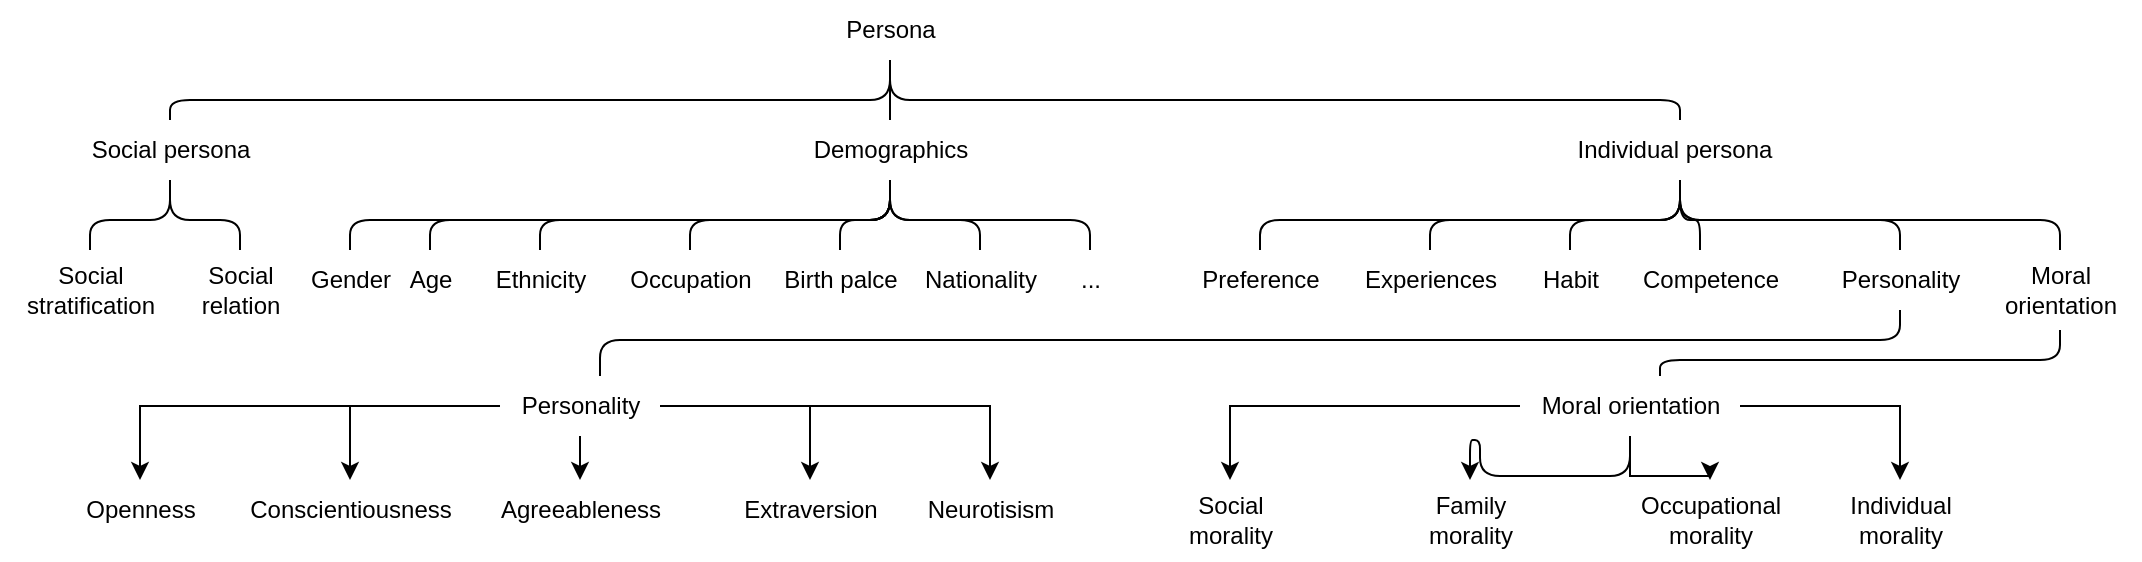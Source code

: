 <mxfile version="21.3.2" type="github">
  <diagram name="Page-1" id="jx9JWOi1ShGZBdXcdiNp">
    <mxGraphModel dx="557" dy="406" grid="1" gridSize="10" guides="1" tooltips="1" connect="1" arrows="1" fold="1" page="1" pageScale="1" pageWidth="827" pageHeight="1169" math="0" shadow="0">
      <root>
        <mxCell id="0" />
        <mxCell id="1" parent="0" />
        <mxCell id="rXP4-r2rK4ObflbEY1pi-23" style="edgeStyle=orthogonalEdgeStyle;rounded=1;orthogonalLoop=1;jettySize=auto;html=1;strokeWidth=1;endArrow=none;endFill=0;" edge="1" parent="1" source="rXP4-r2rK4ObflbEY1pi-1" target="rXP4-r2rK4ObflbEY1pi-2">
          <mxGeometry relative="1" as="geometry">
            <Array as="points">
              <mxPoint x="495" y="160" />
              <mxPoint x="135" y="160" />
            </Array>
          </mxGeometry>
        </mxCell>
        <mxCell id="rXP4-r2rK4ObflbEY1pi-24" style="edgeStyle=orthogonalEdgeStyle;rounded=1;orthogonalLoop=1;jettySize=auto;html=1;endArrow=none;endFill=0;" edge="1" parent="1" source="rXP4-r2rK4ObflbEY1pi-1" target="rXP4-r2rK4ObflbEY1pi-5">
          <mxGeometry relative="1" as="geometry" />
        </mxCell>
        <mxCell id="rXP4-r2rK4ObflbEY1pi-25" style="edgeStyle=orthogonalEdgeStyle;orthogonalLoop=1;jettySize=auto;html=1;rounded=1;endArrow=none;endFill=0;" edge="1" parent="1" source="rXP4-r2rK4ObflbEY1pi-1" target="rXP4-r2rK4ObflbEY1pi-6">
          <mxGeometry relative="1" as="geometry">
            <mxPoint x="285" y="130" as="sourcePoint" />
            <Array as="points">
              <mxPoint x="495" y="160" />
              <mxPoint x="890" y="160" />
            </Array>
          </mxGeometry>
        </mxCell>
        <mxCell id="rXP4-r2rK4ObflbEY1pi-1" value="Persona" style="text;html=1;align=center;verticalAlign=middle;resizable=0;points=[];autosize=1;strokeColor=none;fillColor=none;rounded=0;shadow=0;" vertex="1" parent="1">
          <mxGeometry x="460" y="110" width="70" height="30" as="geometry" />
        </mxCell>
        <mxCell id="rXP4-r2rK4ObflbEY1pi-26" style="edgeStyle=orthogonalEdgeStyle;rounded=1;orthogonalLoop=1;jettySize=auto;html=1;endArrow=none;endFill=0;" edge="1" parent="1" source="rXP4-r2rK4ObflbEY1pi-2" target="rXP4-r2rK4ObflbEY1pi-7">
          <mxGeometry relative="1" as="geometry" />
        </mxCell>
        <mxCell id="rXP4-r2rK4ObflbEY1pi-27" style="edgeStyle=orthogonalEdgeStyle;rounded=1;orthogonalLoop=1;jettySize=auto;html=1;endArrow=none;endFill=0;" edge="1" parent="1" source="rXP4-r2rK4ObflbEY1pi-2" target="rXP4-r2rK4ObflbEY1pi-8">
          <mxGeometry relative="1" as="geometry" />
        </mxCell>
        <mxCell id="rXP4-r2rK4ObflbEY1pi-2" value="Social persona" style="text;html=1;align=center;verticalAlign=middle;resizable=0;points=[];autosize=1;strokeColor=none;fillColor=none;" vertex="1" parent="1">
          <mxGeometry x="85" y="170" width="100" height="30" as="geometry" />
        </mxCell>
        <mxCell id="rXP4-r2rK4ObflbEY1pi-28" style="edgeStyle=orthogonalEdgeStyle;rounded=1;orthogonalLoop=1;jettySize=auto;html=1;endArrow=none;endFill=0;" edge="1" parent="1" source="rXP4-r2rK4ObflbEY1pi-5" target="rXP4-r2rK4ObflbEY1pi-9">
          <mxGeometry relative="1" as="geometry">
            <Array as="points">
              <mxPoint x="495" y="220" />
              <mxPoint x="225" y="220" />
            </Array>
          </mxGeometry>
        </mxCell>
        <mxCell id="rXP4-r2rK4ObflbEY1pi-29" style="edgeStyle=orthogonalEdgeStyle;rounded=1;orthogonalLoop=1;jettySize=auto;html=1;endArrow=none;endFill=0;" edge="1" parent="1" source="rXP4-r2rK4ObflbEY1pi-5" target="rXP4-r2rK4ObflbEY1pi-10">
          <mxGeometry relative="1" as="geometry">
            <Array as="points">
              <mxPoint x="495" y="220" />
              <mxPoint x="265" y="220" />
            </Array>
          </mxGeometry>
        </mxCell>
        <mxCell id="rXP4-r2rK4ObflbEY1pi-30" style="edgeStyle=orthogonalEdgeStyle;rounded=1;orthogonalLoop=1;jettySize=auto;html=1;endArrow=none;endFill=0;" edge="1" parent="1" source="rXP4-r2rK4ObflbEY1pi-5" target="rXP4-r2rK4ObflbEY1pi-11">
          <mxGeometry relative="1" as="geometry">
            <Array as="points">
              <mxPoint x="495" y="220" />
              <mxPoint x="320" y="220" />
            </Array>
          </mxGeometry>
        </mxCell>
        <mxCell id="rXP4-r2rK4ObflbEY1pi-31" style="edgeStyle=orthogonalEdgeStyle;rounded=1;orthogonalLoop=1;jettySize=auto;html=1;endArrow=none;endFill=0;" edge="1" parent="1" source="rXP4-r2rK4ObflbEY1pi-5" target="rXP4-r2rK4ObflbEY1pi-12">
          <mxGeometry relative="1" as="geometry">
            <Array as="points">
              <mxPoint x="495" y="220" />
              <mxPoint x="395" y="220" />
            </Array>
          </mxGeometry>
        </mxCell>
        <mxCell id="rXP4-r2rK4ObflbEY1pi-32" style="edgeStyle=orthogonalEdgeStyle;rounded=1;orthogonalLoop=1;jettySize=auto;html=1;endArrow=none;endFill=0;" edge="1" parent="1" source="rXP4-r2rK4ObflbEY1pi-5" target="rXP4-r2rK4ObflbEY1pi-13">
          <mxGeometry relative="1" as="geometry">
            <Array as="points">
              <mxPoint x="495" y="220" />
              <mxPoint x="470" y="220" />
            </Array>
          </mxGeometry>
        </mxCell>
        <mxCell id="rXP4-r2rK4ObflbEY1pi-33" style="edgeStyle=orthogonalEdgeStyle;rounded=1;orthogonalLoop=1;jettySize=auto;html=1;endArrow=none;endFill=0;" edge="1" parent="1" source="rXP4-r2rK4ObflbEY1pi-5" target="rXP4-r2rK4ObflbEY1pi-14">
          <mxGeometry relative="1" as="geometry" />
        </mxCell>
        <mxCell id="rXP4-r2rK4ObflbEY1pi-34" style="edgeStyle=orthogonalEdgeStyle;rounded=1;orthogonalLoop=1;jettySize=auto;html=1;endArrow=none;endFill=0;" edge="1" parent="1" source="rXP4-r2rK4ObflbEY1pi-5" target="rXP4-r2rK4ObflbEY1pi-15">
          <mxGeometry relative="1" as="geometry">
            <Array as="points">
              <mxPoint x="495" y="220" />
              <mxPoint x="595" y="220" />
            </Array>
          </mxGeometry>
        </mxCell>
        <mxCell id="rXP4-r2rK4ObflbEY1pi-5" value="Demographics" style="text;html=1;align=center;verticalAlign=middle;resizable=0;points=[];autosize=1;strokeColor=none;fillColor=none;" vertex="1" parent="1">
          <mxGeometry x="445" y="170" width="100" height="30" as="geometry" />
        </mxCell>
        <mxCell id="rXP4-r2rK4ObflbEY1pi-35" style="edgeStyle=orthogonalEdgeStyle;rounded=1;orthogonalLoop=1;jettySize=auto;html=1;endArrow=none;endFill=0;" edge="1" parent="1" source="rXP4-r2rK4ObflbEY1pi-6" target="rXP4-r2rK4ObflbEY1pi-16">
          <mxGeometry relative="1" as="geometry">
            <Array as="points">
              <mxPoint x="890" y="220" />
              <mxPoint x="680" y="220" />
            </Array>
          </mxGeometry>
        </mxCell>
        <mxCell id="rXP4-r2rK4ObflbEY1pi-36" style="edgeStyle=orthogonalEdgeStyle;rounded=1;orthogonalLoop=1;jettySize=auto;html=1;endArrow=none;endFill=0;" edge="1" parent="1" source="rXP4-r2rK4ObflbEY1pi-6" target="rXP4-r2rK4ObflbEY1pi-17">
          <mxGeometry relative="1" as="geometry">
            <Array as="points">
              <mxPoint x="890" y="220" />
              <mxPoint x="765" y="220" />
            </Array>
          </mxGeometry>
        </mxCell>
        <mxCell id="rXP4-r2rK4ObflbEY1pi-37" style="edgeStyle=orthogonalEdgeStyle;rounded=1;orthogonalLoop=1;jettySize=auto;html=1;endArrow=none;endFill=0;" edge="1" parent="1" source="rXP4-r2rK4ObflbEY1pi-6" target="rXP4-r2rK4ObflbEY1pi-18">
          <mxGeometry relative="1" as="geometry">
            <Array as="points">
              <mxPoint x="890" y="220" />
              <mxPoint x="835" y="220" />
            </Array>
          </mxGeometry>
        </mxCell>
        <mxCell id="rXP4-r2rK4ObflbEY1pi-38" style="edgeStyle=orthogonalEdgeStyle;rounded=1;orthogonalLoop=1;jettySize=auto;html=1;endArrow=none;endFill=0;" edge="1" parent="1" source="rXP4-r2rK4ObflbEY1pi-6" target="rXP4-r2rK4ObflbEY1pi-19">
          <mxGeometry relative="1" as="geometry">
            <Array as="points">
              <mxPoint x="890" y="220" />
              <mxPoint x="900" y="220" />
            </Array>
          </mxGeometry>
        </mxCell>
        <mxCell id="rXP4-r2rK4ObflbEY1pi-39" style="edgeStyle=orthogonalEdgeStyle;rounded=1;orthogonalLoop=1;jettySize=auto;html=1;endArrow=none;endFill=0;" edge="1" parent="1" source="rXP4-r2rK4ObflbEY1pi-6" target="rXP4-r2rK4ObflbEY1pi-20">
          <mxGeometry relative="1" as="geometry">
            <Array as="points">
              <mxPoint x="890" y="220" />
              <mxPoint x="1000" y="220" />
            </Array>
          </mxGeometry>
        </mxCell>
        <mxCell id="rXP4-r2rK4ObflbEY1pi-40" style="edgeStyle=orthogonalEdgeStyle;rounded=1;orthogonalLoop=1;jettySize=auto;html=1;endArrow=none;endFill=0;" edge="1" parent="1" source="rXP4-r2rK4ObflbEY1pi-6" target="rXP4-r2rK4ObflbEY1pi-21">
          <mxGeometry relative="1" as="geometry">
            <Array as="points">
              <mxPoint x="890" y="220" />
              <mxPoint x="1080" y="220" />
            </Array>
          </mxGeometry>
        </mxCell>
        <mxCell id="rXP4-r2rK4ObflbEY1pi-6" value="Individual persona" style="text;html=1;align=center;verticalAlign=middle;resizable=0;points=[];autosize=1;strokeColor=none;fillColor=none;" vertex="1" parent="1">
          <mxGeometry x="827" y="170" width="120" height="30" as="geometry" />
        </mxCell>
        <mxCell id="rXP4-r2rK4ObflbEY1pi-7" value="Social&lt;br&gt;stratification" style="text;html=1;align=center;verticalAlign=middle;resizable=0;points=[];autosize=1;strokeColor=none;fillColor=none;" vertex="1" parent="1">
          <mxGeometry x="50" y="235" width="90" height="40" as="geometry" />
        </mxCell>
        <mxCell id="rXP4-r2rK4ObflbEY1pi-8" value="Social&lt;br&gt;relation" style="text;html=1;align=center;verticalAlign=middle;resizable=0;points=[];autosize=1;strokeColor=none;fillColor=none;" vertex="1" parent="1">
          <mxGeometry x="140" y="235" width="60" height="40" as="geometry" />
        </mxCell>
        <mxCell id="rXP4-r2rK4ObflbEY1pi-9" value="Gender" style="text;html=1;align=center;verticalAlign=middle;resizable=0;points=[];autosize=1;strokeColor=none;fillColor=none;" vertex="1" parent="1">
          <mxGeometry x="195" y="235" width="60" height="30" as="geometry" />
        </mxCell>
        <mxCell id="rXP4-r2rK4ObflbEY1pi-10" value="Age" style="text;html=1;align=center;verticalAlign=middle;resizable=0;points=[];autosize=1;strokeColor=none;fillColor=none;" vertex="1" parent="1">
          <mxGeometry x="245" y="235" width="40" height="30" as="geometry" />
        </mxCell>
        <mxCell id="rXP4-r2rK4ObflbEY1pi-11" value="Ethnicity" style="text;html=1;align=center;verticalAlign=middle;resizable=0;points=[];autosize=1;strokeColor=none;fillColor=none;" vertex="1" parent="1">
          <mxGeometry x="285" y="235" width="70" height="30" as="geometry" />
        </mxCell>
        <mxCell id="rXP4-r2rK4ObflbEY1pi-12" value="Occupation" style="text;html=1;align=center;verticalAlign=middle;resizable=0;points=[];autosize=1;strokeColor=none;fillColor=none;" vertex="1" parent="1">
          <mxGeometry x="355" y="235" width="80" height="30" as="geometry" />
        </mxCell>
        <mxCell id="rXP4-r2rK4ObflbEY1pi-13" value="Birth palce" style="text;html=1;align=center;verticalAlign=middle;resizable=0;points=[];autosize=1;strokeColor=none;fillColor=none;" vertex="1" parent="1">
          <mxGeometry x="430" y="235" width="80" height="30" as="geometry" />
        </mxCell>
        <mxCell id="rXP4-r2rK4ObflbEY1pi-14" value="Nationality" style="text;html=1;align=center;verticalAlign=middle;resizable=0;points=[];autosize=1;strokeColor=none;fillColor=none;" vertex="1" parent="1">
          <mxGeometry x="500" y="235" width="80" height="30" as="geometry" />
        </mxCell>
        <mxCell id="rXP4-r2rK4ObflbEY1pi-15" value="..." style="text;html=1;align=center;verticalAlign=middle;resizable=0;points=[];autosize=1;strokeColor=none;fillColor=none;" vertex="1" parent="1">
          <mxGeometry x="580" y="235" width="30" height="30" as="geometry" />
        </mxCell>
        <mxCell id="rXP4-r2rK4ObflbEY1pi-16" value="Preference" style="text;html=1;align=center;verticalAlign=middle;resizable=0;points=[];autosize=1;strokeColor=none;fillColor=none;" vertex="1" parent="1">
          <mxGeometry x="640" y="235" width="80" height="30" as="geometry" />
        </mxCell>
        <mxCell id="rXP4-r2rK4ObflbEY1pi-17" value="Experiences" style="text;html=1;align=center;verticalAlign=middle;resizable=0;points=[];autosize=1;strokeColor=none;fillColor=none;" vertex="1" parent="1">
          <mxGeometry x="720" y="235" width="90" height="30" as="geometry" />
        </mxCell>
        <mxCell id="rXP4-r2rK4ObflbEY1pi-18" value="Habit" style="text;html=1;align=center;verticalAlign=middle;resizable=0;points=[];autosize=1;strokeColor=none;fillColor=none;" vertex="1" parent="1">
          <mxGeometry x="810" y="235" width="50" height="30" as="geometry" />
        </mxCell>
        <mxCell id="rXP4-r2rK4ObflbEY1pi-19" value="Competence" style="text;html=1;align=center;verticalAlign=middle;resizable=0;points=[];autosize=1;strokeColor=none;fillColor=none;" vertex="1" parent="1">
          <mxGeometry x="860" y="235" width="90" height="30" as="geometry" />
        </mxCell>
        <mxCell id="rXP4-r2rK4ObflbEY1pi-52" style="edgeStyle=orthogonalEdgeStyle;rounded=1;orthogonalLoop=1;jettySize=auto;html=1;endArrow=none;endFill=0;" edge="1" parent="1" source="rXP4-r2rK4ObflbEY1pi-20" target="rXP4-r2rK4ObflbEY1pi-44">
          <mxGeometry relative="1" as="geometry">
            <Array as="points">
              <mxPoint x="1000" y="280" />
              <mxPoint x="350" y="280" />
            </Array>
          </mxGeometry>
        </mxCell>
        <mxCell id="rXP4-r2rK4ObflbEY1pi-20" value="Personality" style="text;html=1;align=center;verticalAlign=middle;resizable=0;points=[];autosize=1;strokeColor=none;fillColor=none;" vertex="1" parent="1">
          <mxGeometry x="960" y="235" width="80" height="30" as="geometry" />
        </mxCell>
        <mxCell id="rXP4-r2rK4ObflbEY1pi-53" style="edgeStyle=orthogonalEdgeStyle;rounded=1;orthogonalLoop=1;jettySize=auto;html=1;endArrow=none;endFill=0;" edge="1" parent="1" source="rXP4-r2rK4ObflbEY1pi-21" target="rXP4-r2rK4ObflbEY1pi-45">
          <mxGeometry relative="1" as="geometry">
            <Array as="points">
              <mxPoint x="1080" y="290" />
              <mxPoint x="880" y="290" />
            </Array>
          </mxGeometry>
        </mxCell>
        <mxCell id="rXP4-r2rK4ObflbEY1pi-21" value="Moral&lt;br&gt;orientation" style="text;html=1;align=center;verticalAlign=middle;resizable=0;points=[];autosize=1;strokeColor=none;fillColor=none;" vertex="1" parent="1">
          <mxGeometry x="1040" y="235" width="80" height="40" as="geometry" />
        </mxCell>
        <mxCell id="rXP4-r2rK4ObflbEY1pi-54" style="edgeStyle=orthogonalEdgeStyle;rounded=0;orthogonalLoop=1;jettySize=auto;html=1;" edge="1" parent="1" source="rXP4-r2rK4ObflbEY1pi-44" target="rXP4-r2rK4ObflbEY1pi-46">
          <mxGeometry relative="1" as="geometry" />
        </mxCell>
        <mxCell id="rXP4-r2rK4ObflbEY1pi-55" style="edgeStyle=orthogonalEdgeStyle;rounded=0;orthogonalLoop=1;jettySize=auto;html=1;" edge="1" parent="1" source="rXP4-r2rK4ObflbEY1pi-44" target="rXP4-r2rK4ObflbEY1pi-47">
          <mxGeometry relative="1" as="geometry" />
        </mxCell>
        <mxCell id="rXP4-r2rK4ObflbEY1pi-56" style="edgeStyle=orthogonalEdgeStyle;rounded=0;orthogonalLoop=1;jettySize=auto;html=1;" edge="1" parent="1" source="rXP4-r2rK4ObflbEY1pi-44" target="rXP4-r2rK4ObflbEY1pi-48">
          <mxGeometry relative="1" as="geometry" />
        </mxCell>
        <mxCell id="rXP4-r2rK4ObflbEY1pi-57" style="edgeStyle=orthogonalEdgeStyle;rounded=0;orthogonalLoop=1;jettySize=auto;html=1;" edge="1" parent="1" source="rXP4-r2rK4ObflbEY1pi-44" target="rXP4-r2rK4ObflbEY1pi-49">
          <mxGeometry relative="1" as="geometry" />
        </mxCell>
        <mxCell id="rXP4-r2rK4ObflbEY1pi-58" style="edgeStyle=orthogonalEdgeStyle;rounded=0;orthogonalLoop=1;jettySize=auto;html=1;" edge="1" parent="1" source="rXP4-r2rK4ObflbEY1pi-44" target="rXP4-r2rK4ObflbEY1pi-50">
          <mxGeometry relative="1" as="geometry" />
        </mxCell>
        <mxCell id="rXP4-r2rK4ObflbEY1pi-44" value="Personality" style="text;html=1;align=center;verticalAlign=middle;resizable=0;points=[];autosize=1;strokeColor=none;fillColor=none;" vertex="1" parent="1">
          <mxGeometry x="300" y="298" width="80" height="30" as="geometry" />
        </mxCell>
        <mxCell id="rXP4-r2rK4ObflbEY1pi-63" style="edgeStyle=orthogonalEdgeStyle;rounded=0;orthogonalLoop=1;jettySize=auto;html=1;" edge="1" parent="1" source="rXP4-r2rK4ObflbEY1pi-45" target="rXP4-r2rK4ObflbEY1pi-59">
          <mxGeometry relative="1" as="geometry" />
        </mxCell>
        <mxCell id="rXP4-r2rK4ObflbEY1pi-66" style="edgeStyle=orthogonalEdgeStyle;rounded=0;orthogonalLoop=1;jettySize=auto;html=1;" edge="1" parent="1" source="rXP4-r2rK4ObflbEY1pi-45" target="rXP4-r2rK4ObflbEY1pi-62">
          <mxGeometry relative="1" as="geometry" />
        </mxCell>
        <mxCell id="rXP4-r2rK4ObflbEY1pi-68" style="edgeStyle=orthogonalEdgeStyle;rounded=1;orthogonalLoop=1;jettySize=auto;html=1;" edge="1" parent="1" source="rXP4-r2rK4ObflbEY1pi-45" target="rXP4-r2rK4ObflbEY1pi-60">
          <mxGeometry relative="1" as="geometry" />
        </mxCell>
        <mxCell id="rXP4-r2rK4ObflbEY1pi-69" style="edgeStyle=orthogonalEdgeStyle;rounded=0;orthogonalLoop=1;jettySize=auto;html=1;" edge="1" parent="1" source="rXP4-r2rK4ObflbEY1pi-45" target="rXP4-r2rK4ObflbEY1pi-61">
          <mxGeometry relative="1" as="geometry" />
        </mxCell>
        <mxCell id="rXP4-r2rK4ObflbEY1pi-45" value="Moral orientation" style="text;html=1;align=center;verticalAlign=middle;resizable=0;points=[];autosize=1;strokeColor=none;fillColor=none;" vertex="1" parent="1">
          <mxGeometry x="810" y="298" width="110" height="30" as="geometry" />
        </mxCell>
        <mxCell id="rXP4-r2rK4ObflbEY1pi-46" value="Openness" style="text;html=1;align=center;verticalAlign=middle;resizable=0;points=[];autosize=1;strokeColor=none;fillColor=none;" vertex="1" parent="1">
          <mxGeometry x="80" y="350" width="80" height="30" as="geometry" />
        </mxCell>
        <mxCell id="rXP4-r2rK4ObflbEY1pi-47" value="Conscientiousness" style="text;html=1;align=center;verticalAlign=middle;resizable=0;points=[];autosize=1;strokeColor=none;fillColor=none;" vertex="1" parent="1">
          <mxGeometry x="165" y="350" width="120" height="30" as="geometry" />
        </mxCell>
        <mxCell id="rXP4-r2rK4ObflbEY1pi-48" value="Agreeableness" style="text;html=1;align=center;verticalAlign=middle;resizable=0;points=[];autosize=1;strokeColor=none;fillColor=none;" vertex="1" parent="1">
          <mxGeometry x="290" y="350" width="100" height="30" as="geometry" />
        </mxCell>
        <mxCell id="rXP4-r2rK4ObflbEY1pi-49" value="Extraversion" style="text;html=1;align=center;verticalAlign=middle;resizable=0;points=[];autosize=1;strokeColor=none;fillColor=none;" vertex="1" parent="1">
          <mxGeometry x="410" y="350" width="90" height="30" as="geometry" />
        </mxCell>
        <mxCell id="rXP4-r2rK4ObflbEY1pi-50" value="Neurotisism" style="text;html=1;align=center;verticalAlign=middle;resizable=0;points=[];autosize=1;strokeColor=none;fillColor=none;" vertex="1" parent="1">
          <mxGeometry x="500" y="350" width="90" height="30" as="geometry" />
        </mxCell>
        <mxCell id="rXP4-r2rK4ObflbEY1pi-59" value="Social&lt;br&gt;morality" style="text;html=1;align=center;verticalAlign=middle;resizable=0;points=[];autosize=1;strokeColor=none;fillColor=none;" vertex="1" parent="1">
          <mxGeometry x="630" y="350" width="70" height="40" as="geometry" />
        </mxCell>
        <mxCell id="rXP4-r2rK4ObflbEY1pi-60" value="Family&lt;br&gt;morality" style="text;html=1;align=center;verticalAlign=middle;resizable=0;points=[];autosize=1;strokeColor=none;fillColor=none;" vertex="1" parent="1">
          <mxGeometry x="750" y="350" width="70" height="40" as="geometry" />
        </mxCell>
        <mxCell id="rXP4-r2rK4ObflbEY1pi-61" value="Occupational&lt;br&gt;morality" style="text;html=1;align=center;verticalAlign=middle;resizable=0;points=[];autosize=1;strokeColor=none;fillColor=none;" vertex="1" parent="1">
          <mxGeometry x="860" y="350" width="90" height="40" as="geometry" />
        </mxCell>
        <mxCell id="rXP4-r2rK4ObflbEY1pi-62" value="Individual&lt;br&gt;morality" style="text;html=1;align=center;verticalAlign=middle;resizable=0;points=[];autosize=1;strokeColor=none;fillColor=none;" vertex="1" parent="1">
          <mxGeometry x="965" y="350" width="70" height="40" as="geometry" />
        </mxCell>
      </root>
    </mxGraphModel>
  </diagram>
</mxfile>

